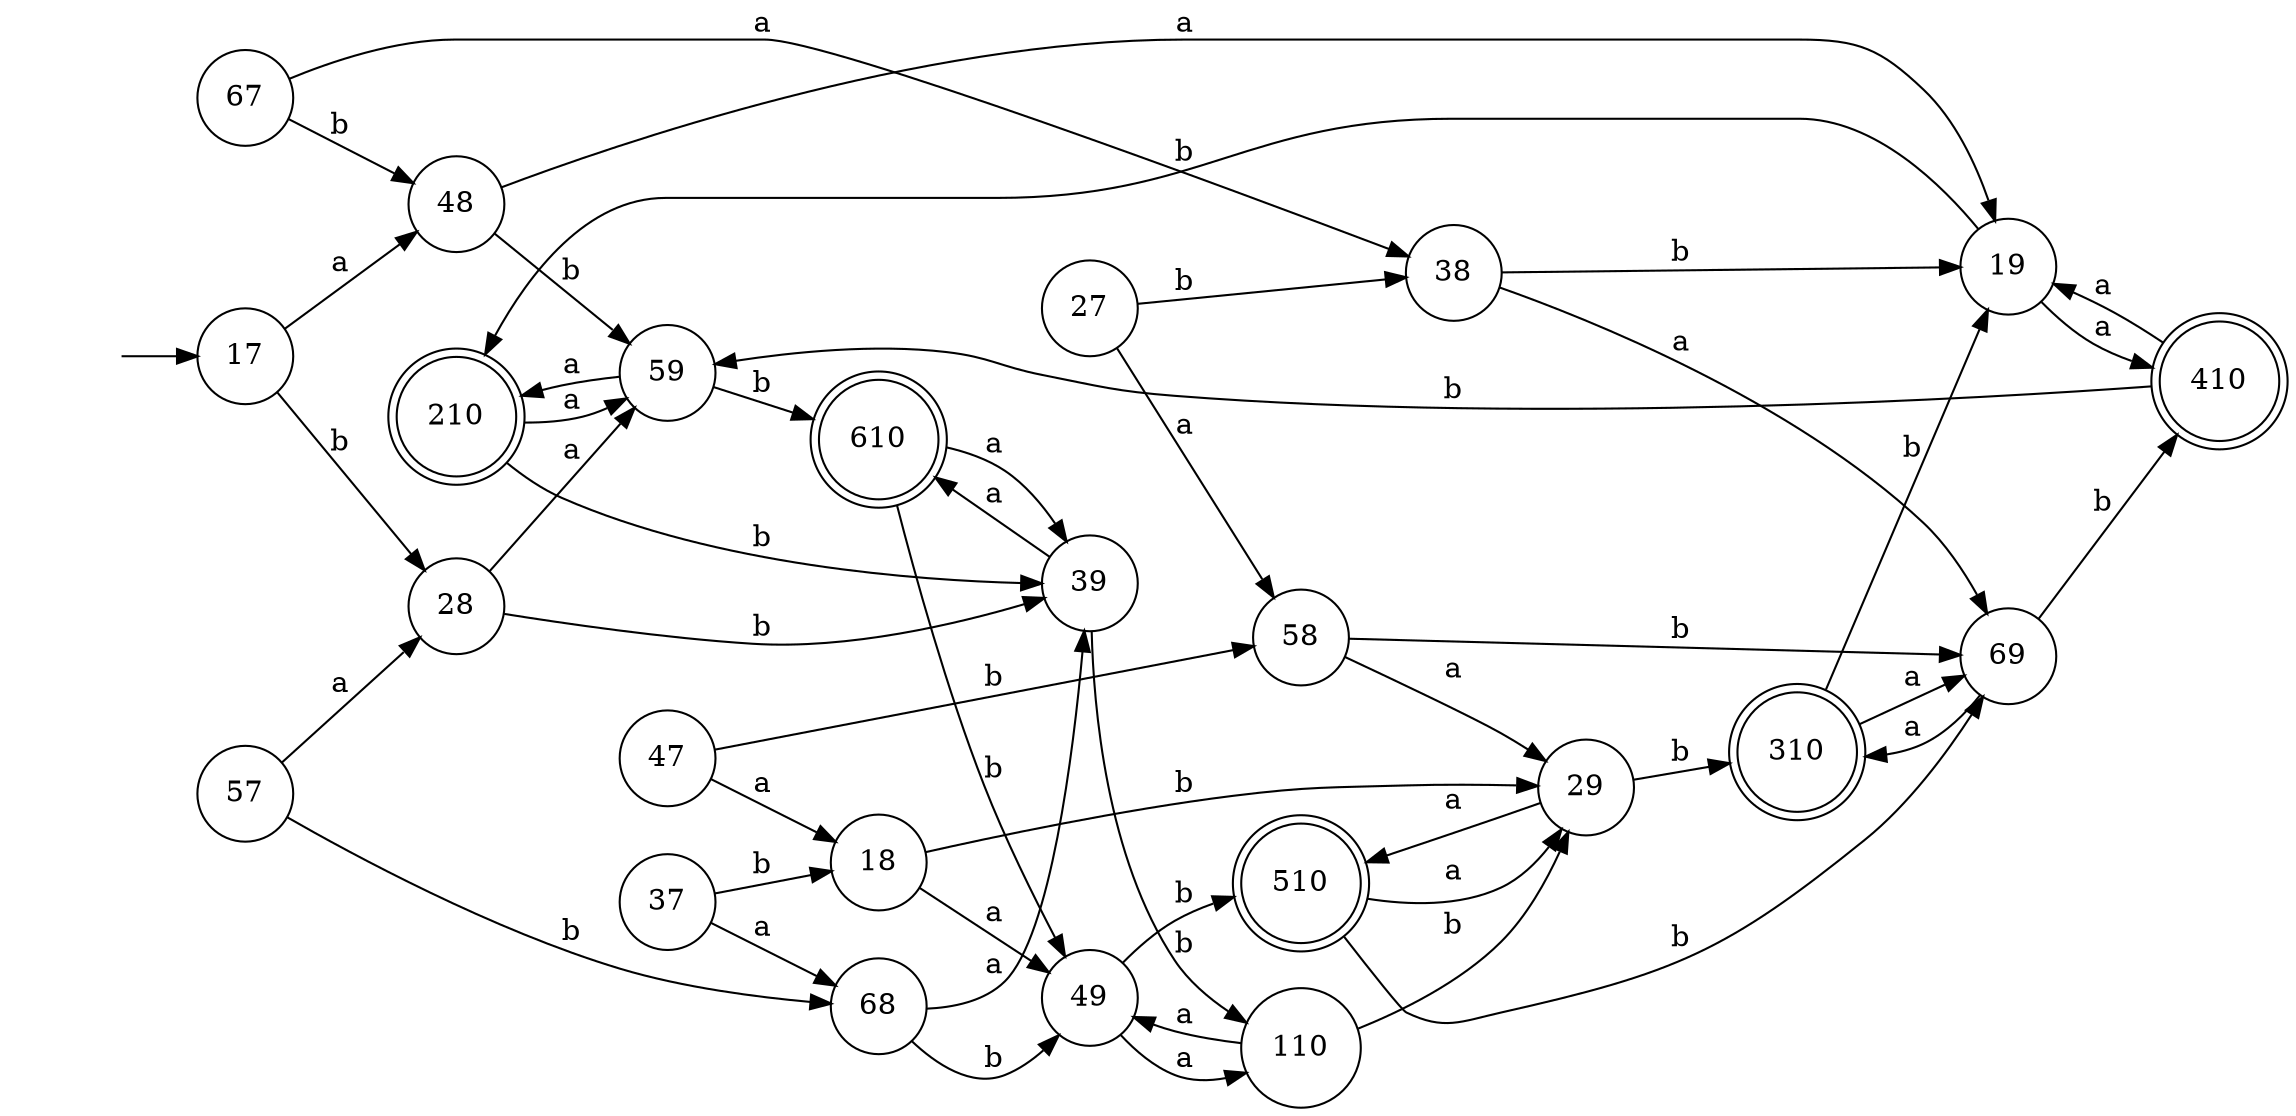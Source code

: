 digraph task2_5 {
    rankdir=LR;
    node [shape = doublecircle] 210; 310; 410; 510; 610;  
    node [shape = circle];
    "" [shape = none];
    "" -> 17;
    17 -> 48 [label = "a"];
    17 -> 28 [label = "b"];
    18 -> 49 [label = "a"];
    18 -> 29 [label = "b"];
    19 -> 410 [label = "a"];
    19 -> 210 [label = "b"];
    110 -> 49 [label = "a"];
    110 -> 29 [label = "b"];

    27 -> 58 [label = "a"];
    27 -> 38 [label = "b"];
    28 -> 59 [label = "a"];
    28 -> 39 [label = "b"];
    29 -> 510 [label = "a"];
    29 -> 310 [label = "b"];
    210 -> 59 [label = "a"];
    210 -> 39 [label = "b"];

    37 -> 68 [label = "a"];
    37 -> 18 [label = "b"];
    38 -> 69 [label = "a"];
    38 -> 19 [label = "b"];
    39 -> 610 [label = "a"];
    39 -> 110 [label = "b"];
    310 -> 69 [label = "a"];
    310 -> 19 [label = "b"];

    47 -> 18 [label = "a"];
    47 -> 58 [label = "b"];
    48 -> 19 [label = "a"];
    48 -> 59 [label = "b"];
    49 -> 110 [label = "a"];
    49 -> 510 [label = "b"];
    410 -> 19 [label = "a"];
    410 -> 59 [label = "b"];

    57 -> 28 [label = "a"];
    57 -> 68 [label = "b"];
    58 -> 29 [label = "a"];
    58 -> 69 [label = "b"];
    59 -> 210 [label = "a"];
    59 -> 610 [label = "b"];
    510 -> 29 [label = "a"];
    510 -> 69 [label = "b"];

    67 -> 38 [label = "a"];
    67 -> 48 [label = "b"];
    68 -> 39 [label = "a"];
    68 -> 49 [label = "b"];
    69 -> 310 [label = "a"];
    69 -> 410 [label = "b"];
    610 -> 39 [label = "a"];
    610 -> 49 [label = "b"];
}